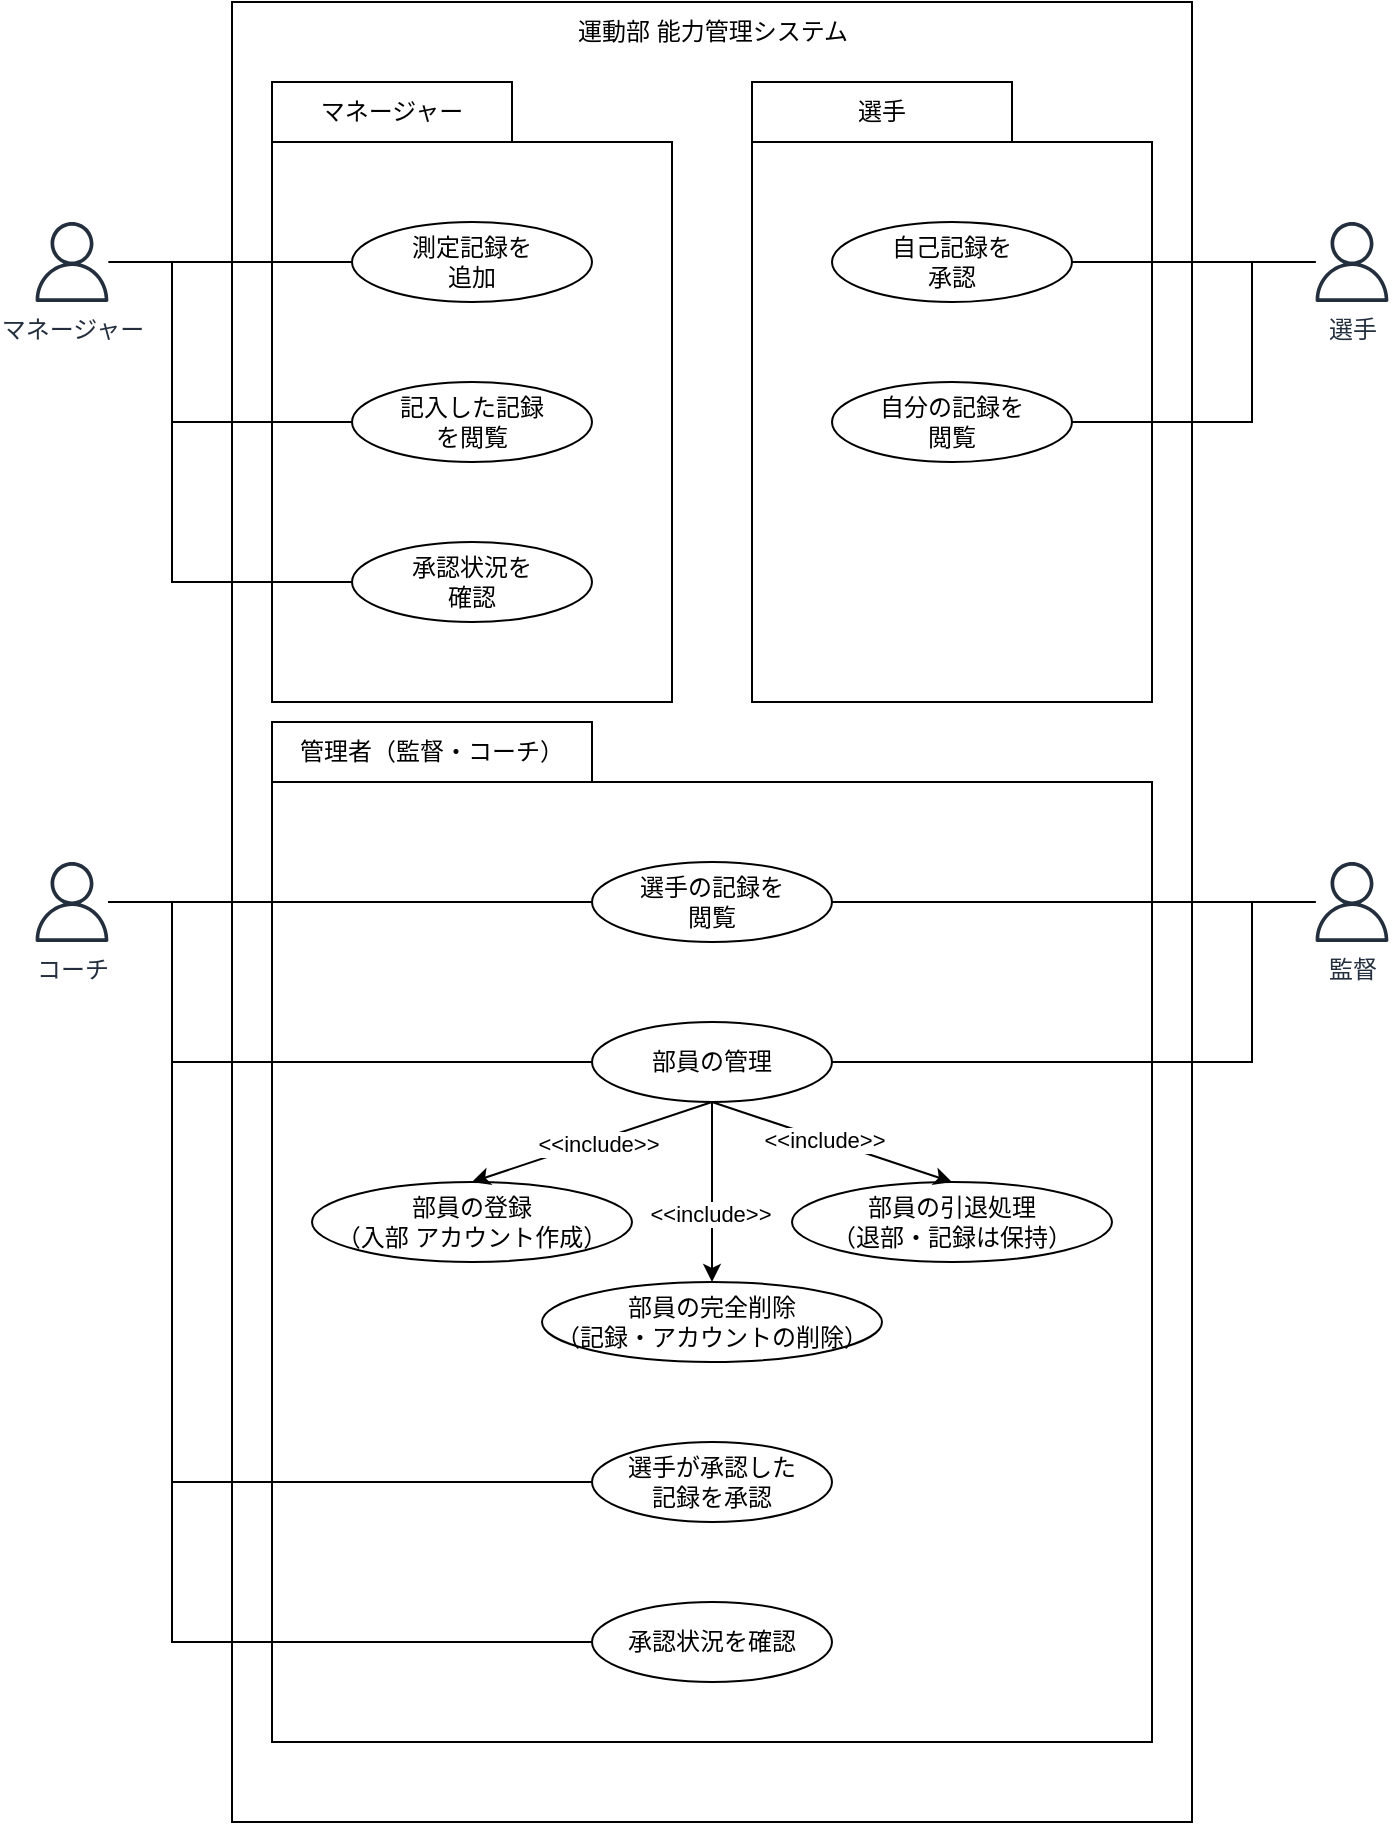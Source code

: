 <mxfile version="28.0.6">
  <diagram name="ページ1" id="S9CzHkWnSZv1AxTw6xF-">
    <mxGraphModel dx="1426" dy="889" grid="1" gridSize="10" guides="1" tooltips="1" connect="1" arrows="1" fold="1" page="1" pageScale="1" pageWidth="827" pageHeight="1169" math="0" shadow="0">
      <root>
        <mxCell id="0" />
        <mxCell id="1" parent="0" />
        <mxCell id="WmFL6aYTuuFA83KHCLVB-110" value="" style="html=1;whiteSpace=wrap;fillColor=none;" parent="1" vertex="1">
          <mxGeometry x="140" y="40" width="480" height="910" as="geometry" />
        </mxCell>
        <mxCell id="WmFL6aYTuuFA83KHCLVB-2" value="" style="rounded=0;whiteSpace=wrap;html=1;fillColor=none;" parent="1" vertex="1">
          <mxGeometry x="160" y="110" width="200" height="280" as="geometry" />
        </mxCell>
        <mxCell id="WmFL6aYTuuFA83KHCLVB-1" value="マネージャー" style="sketch=0;outlineConnect=0;fontColor=#232F3E;gradientColor=none;fillColor=#232F3D;strokeColor=none;dashed=0;verticalLabelPosition=bottom;verticalAlign=top;align=center;html=1;fontSize=12;fontStyle=0;aspect=fixed;pointerEvents=1;shape=mxgraph.aws4.user;fillStyle=auto;" parent="1" vertex="1">
          <mxGeometry x="40" y="150" width="40" height="40" as="geometry" />
        </mxCell>
        <mxCell id="WmFL6aYTuuFA83KHCLVB-9" value="" style="endArrow=none;html=1;rounded=0;entryX=0;entryY=0.5;entryDx=0;entryDy=0;endFill=0;edgeStyle=orthogonalEdgeStyle;" parent="1" source="WmFL6aYTuuFA83KHCLVB-1" edge="1">
          <mxGeometry width="50" height="50" relative="1" as="geometry">
            <mxPoint x="120" y="170" as="sourcePoint" />
            <mxPoint x="200" y="170" as="targetPoint" />
            <Array as="points">
              <mxPoint x="120" y="170" />
              <mxPoint x="120" y="170" />
            </Array>
          </mxGeometry>
        </mxCell>
        <mxCell id="WmFL6aYTuuFA83KHCLVB-17" value="" style="endArrow=none;html=1;rounded=0;entryX=0;entryY=0.5;entryDx=0;entryDy=0;endFill=0;edgeStyle=orthogonalEdgeStyle;" parent="1" edge="1">
          <mxGeometry width="50" height="50" relative="1" as="geometry">
            <mxPoint x="130" y="170" as="sourcePoint" />
            <mxPoint x="200" y="330" as="targetPoint" />
            <Array as="points">
              <mxPoint x="110" y="170" />
              <mxPoint x="110" y="330" />
            </Array>
          </mxGeometry>
        </mxCell>
        <mxCell id="WmFL6aYTuuFA83KHCLVB-18" value="" style="endArrow=none;html=1;rounded=0;entryX=0;entryY=0.5;entryDx=0;entryDy=0;endFill=0;edgeStyle=orthogonalEdgeStyle;" parent="1" edge="1">
          <mxGeometry width="50" height="50" relative="1" as="geometry">
            <mxPoint x="120" y="170" as="sourcePoint" />
            <mxPoint x="200" y="250" as="targetPoint" />
            <Array as="points">
              <mxPoint x="110" y="170" />
              <mxPoint x="110" y="250" />
            </Array>
          </mxGeometry>
        </mxCell>
        <mxCell id="WmFL6aYTuuFA83KHCLVB-20" value="測定記録を&lt;div&gt;&lt;span style=&quot;color: light-dark(rgb(0, 0, 0), rgb(255, 255, 255)); background-color: transparent;&quot;&gt;追加&lt;/span&gt;&lt;/div&gt;" style="ellipse;whiteSpace=wrap;html=1;" parent="1" vertex="1">
          <mxGeometry x="200" y="150" width="120" height="40" as="geometry" />
        </mxCell>
        <mxCell id="WmFL6aYTuuFA83KHCLVB-21" value="承認状況を&lt;div&gt;確認&lt;/div&gt;" style="ellipse;whiteSpace=wrap;html=1;" parent="1" vertex="1">
          <mxGeometry x="200" y="310" width="120" height="40" as="geometry" />
        </mxCell>
        <mxCell id="WmFL6aYTuuFA83KHCLVB-22" value="記入した記録&lt;div&gt;を&lt;span style=&quot;background-color: transparent; color: light-dark(rgb(0, 0, 0), rgb(255, 255, 255));&quot;&gt;閲覧&lt;/span&gt;&lt;/div&gt;" style="ellipse;whiteSpace=wrap;html=1;" parent="1" vertex="1">
          <mxGeometry x="200" y="230" width="120" height="40" as="geometry" />
        </mxCell>
        <mxCell id="WmFL6aYTuuFA83KHCLVB-24" value="" style="rounded=0;whiteSpace=wrap;html=1;fillColor=none;" parent="1" vertex="1">
          <mxGeometry x="400" y="110" width="200" height="280" as="geometry" />
        </mxCell>
        <mxCell id="WmFL6aYTuuFA83KHCLVB-25" value="選手" style="sketch=0;outlineConnect=0;fontColor=#232F3E;gradientColor=none;fillColor=#232F3D;strokeColor=none;dashed=0;verticalLabelPosition=bottom;verticalAlign=top;align=center;html=1;fontSize=12;fontStyle=0;aspect=fixed;pointerEvents=1;shape=mxgraph.aws4.user;fillStyle=auto;" parent="1" vertex="1">
          <mxGeometry x="680" y="150" width="40" height="40" as="geometry" />
        </mxCell>
        <mxCell id="WmFL6aYTuuFA83KHCLVB-27" value="" style="endArrow=none;html=1;rounded=0;entryX=1;entryY=0.5;entryDx=0;entryDy=0;endFill=0;edgeStyle=orthogonalEdgeStyle;" parent="1" source="WmFL6aYTuuFA83KHCLVB-25" target="WmFL6aYTuuFA83KHCLVB-31" edge="1">
          <mxGeometry width="50" height="50" relative="1" as="geometry">
            <mxPoint x="170" y="170" as="sourcePoint" />
            <mxPoint x="250" y="170" as="targetPoint" />
            <Array as="points" />
          </mxGeometry>
        </mxCell>
        <mxCell id="WmFL6aYTuuFA83KHCLVB-30" value="" style="endArrow=none;html=1;rounded=0;entryX=1;entryY=0.5;entryDx=0;entryDy=0;endFill=0;edgeStyle=orthogonalEdgeStyle;" parent="1" source="WmFL6aYTuuFA83KHCLVB-25" target="WmFL6aYTuuFA83KHCLVB-33" edge="1">
          <mxGeometry width="50" height="50" relative="1" as="geometry">
            <mxPoint x="170" y="170" as="sourcePoint" />
            <mxPoint x="250" y="250" as="targetPoint" />
            <Array as="points">
              <mxPoint x="650" y="170" />
              <mxPoint x="650" y="250" />
            </Array>
          </mxGeometry>
        </mxCell>
        <mxCell id="WmFL6aYTuuFA83KHCLVB-31" value="自己記録を&lt;div&gt;承認&lt;/div&gt;" style="ellipse;whiteSpace=wrap;html=1;" parent="1" vertex="1">
          <mxGeometry x="440" y="150" width="120" height="40" as="geometry" />
        </mxCell>
        <mxCell id="WmFL6aYTuuFA83KHCLVB-33" value="自分の記録を&lt;div&gt;&lt;span style=&quot;color: light-dark(rgb(0, 0, 0), rgb(255, 255, 255)); background-color: transparent;&quot;&gt;閲覧&lt;/span&gt;&lt;/div&gt;" style="ellipse;whiteSpace=wrap;html=1;" parent="1" vertex="1">
          <mxGeometry x="440" y="230" width="120" height="40" as="geometry" />
        </mxCell>
        <mxCell id="WmFL6aYTuuFA83KHCLVB-34" value="" style="rounded=0;whiteSpace=wrap;html=1;fillColor=none;" parent="1" vertex="1">
          <mxGeometry x="160" y="430" width="440" height="480" as="geometry" />
        </mxCell>
        <mxCell id="WmFL6aYTuuFA83KHCLVB-35" value="コーチ" style="sketch=0;outlineConnect=0;fontColor=#232F3E;gradientColor=none;fillColor=#232F3D;strokeColor=none;dashed=0;verticalLabelPosition=bottom;verticalAlign=top;align=center;html=1;fontSize=12;fontStyle=0;aspect=fixed;pointerEvents=1;shape=mxgraph.aws4.user;fillStyle=auto;" parent="1" vertex="1">
          <mxGeometry x="40" y="470" width="40" height="40" as="geometry" />
        </mxCell>
        <mxCell id="WmFL6aYTuuFA83KHCLVB-37" value="" style="endArrow=none;html=1;rounded=0;entryX=0;entryY=0.5;entryDx=0;entryDy=0;endFill=0;edgeStyle=orthogonalEdgeStyle;" parent="1" source="WmFL6aYTuuFA83KHCLVB-35" target="WmFL6aYTuuFA83KHCLVB-41" edge="1">
          <mxGeometry width="50" height="50" relative="1" as="geometry">
            <mxPoint x="120" y="490" as="sourcePoint" />
            <mxPoint x="200" y="490" as="targetPoint" />
            <Array as="points">
              <mxPoint x="110" y="490" />
              <mxPoint x="110" y="780" />
            </Array>
          </mxGeometry>
        </mxCell>
        <mxCell id="WmFL6aYTuuFA83KHCLVB-39" value="" style="endArrow=none;html=1;rounded=0;entryX=0;entryY=0.5;entryDx=0;entryDy=0;endFill=0;edgeStyle=orthogonalEdgeStyle;" parent="1" source="WmFL6aYTuuFA83KHCLVB-35" target="WmFL6aYTuuFA83KHCLVB-84" edge="1">
          <mxGeometry width="50" height="50" relative="1" as="geometry">
            <mxPoint x="120" y="490" as="sourcePoint" />
            <mxPoint x="180" y="620" as="targetPoint" />
            <Array as="points">
              <mxPoint x="110" y="490" />
              <mxPoint x="110" y="860" />
            </Array>
          </mxGeometry>
        </mxCell>
        <mxCell id="WmFL6aYTuuFA83KHCLVB-41" value="選手が承認した&lt;div&gt;記録を&lt;span style=&quot;background-color: transparent; color: light-dark(rgb(0, 0, 0), rgb(255, 255, 255));&quot;&gt;承認&lt;/span&gt;&lt;/div&gt;" style="ellipse;whiteSpace=wrap;html=1;" parent="1" vertex="1">
          <mxGeometry x="320" y="760" width="120" height="40" as="geometry" />
        </mxCell>
        <mxCell id="WmFL6aYTuuFA83KHCLVB-43" value="選手の記録を&lt;div&gt;閲覧&lt;/div&gt;" style="ellipse;whiteSpace=wrap;html=1;" parent="1" vertex="1">
          <mxGeometry x="320" y="470" width="120" height="40" as="geometry" />
        </mxCell>
        <mxCell id="WmFL6aYTuuFA83KHCLVB-84" value="承認状況を確認" style="ellipse;whiteSpace=wrap;html=1;" parent="1" vertex="1">
          <mxGeometry x="320" y="840" width="120" height="40" as="geometry" />
        </mxCell>
        <mxCell id="WmFL6aYTuuFA83KHCLVB-85" value="部員の管理" style="ellipse;whiteSpace=wrap;html=1;" parent="1" vertex="1">
          <mxGeometry x="320" y="550" width="120" height="40" as="geometry" />
        </mxCell>
        <mxCell id="WmFL6aYTuuFA83KHCLVB-86" value="" style="endArrow=none;html=1;rounded=0;entryX=0;entryY=0.5;entryDx=0;entryDy=0;endFill=0;edgeStyle=orthogonalEdgeStyle;" parent="1" source="WmFL6aYTuuFA83KHCLVB-35" target="WmFL6aYTuuFA83KHCLVB-85" edge="1">
          <mxGeometry width="50" height="50" relative="1" as="geometry">
            <mxPoint x="120" y="490" as="sourcePoint" />
            <mxPoint x="210" y="800" as="targetPoint" />
            <Array as="points">
              <mxPoint x="110" y="490" />
              <mxPoint x="110" y="570" />
            </Array>
          </mxGeometry>
        </mxCell>
        <mxCell id="WmFL6aYTuuFA83KHCLVB-87" value="監督" style="sketch=0;outlineConnect=0;fontColor=#232F3E;gradientColor=none;fillColor=#232F3D;strokeColor=none;dashed=0;verticalLabelPosition=bottom;verticalAlign=top;align=center;html=1;fontSize=12;fontStyle=0;aspect=fixed;pointerEvents=1;shape=mxgraph.aws4.user;fillStyle=auto;" parent="1" vertex="1">
          <mxGeometry x="680" y="470" width="40" height="40" as="geometry" />
        </mxCell>
        <mxCell id="WmFL6aYTuuFA83KHCLVB-89" value="" style="endArrow=none;html=1;rounded=0;entryX=1;entryY=0.5;entryDx=0;entryDy=0;endFill=0;edgeStyle=orthogonalEdgeStyle;" parent="1" source="WmFL6aYTuuFA83KHCLVB-87" target="WmFL6aYTuuFA83KHCLVB-43" edge="1">
          <mxGeometry width="50" height="50" relative="1" as="geometry">
            <mxPoint x="600" y="490" as="sourcePoint" />
            <mxPoint x="520" y="640" as="targetPoint" />
            <Array as="points" />
          </mxGeometry>
        </mxCell>
        <mxCell id="WmFL6aYTuuFA83KHCLVB-90" value="" style="endArrow=none;html=1;rounded=0;entryX=1;entryY=0.5;entryDx=0;entryDy=0;endFill=0;edgeStyle=orthogonalEdgeStyle;" parent="1" source="WmFL6aYTuuFA83KHCLVB-87" target="WmFL6aYTuuFA83KHCLVB-85" edge="1">
          <mxGeometry width="50" height="50" relative="1" as="geometry">
            <mxPoint x="640" y="490" as="sourcePoint" />
            <mxPoint x="320" y="650" as="targetPoint" />
            <Array as="points">
              <mxPoint x="650" y="490" />
              <mxPoint x="650" y="570" />
            </Array>
          </mxGeometry>
        </mxCell>
        <mxCell id="WmFL6aYTuuFA83KHCLVB-93" value="管理者（監督・コーチ）" style="rounded=0;whiteSpace=wrap;html=1;fillColor=none;" parent="1" vertex="1">
          <mxGeometry x="160" y="400" width="160" height="30" as="geometry" />
        </mxCell>
        <mxCell id="WmFL6aYTuuFA83KHCLVB-94" value="選手" style="rounded=0;whiteSpace=wrap;html=1;fillColor=none;" parent="1" vertex="1">
          <mxGeometry x="400" y="80" width="130" height="30" as="geometry" />
        </mxCell>
        <mxCell id="WmFL6aYTuuFA83KHCLVB-95" value="マネージャー" style="rounded=0;whiteSpace=wrap;html=1;fillColor=none;" parent="1" vertex="1">
          <mxGeometry x="160" y="80" width="120" height="30" as="geometry" />
        </mxCell>
        <mxCell id="WmFL6aYTuuFA83KHCLVB-99" value="部員の登録&lt;div&gt;（入部 アカウント作成）&lt;/div&gt;" style="ellipse;whiteSpace=wrap;html=1;" parent="1" vertex="1">
          <mxGeometry x="180" y="630" width="160" height="40" as="geometry" />
        </mxCell>
        <mxCell id="WmFL6aYTuuFA83KHCLVB-100" value="部員の引退処理&lt;div&gt;（退部・記録は保持）&lt;/div&gt;" style="ellipse;whiteSpace=wrap;html=1;" parent="1" vertex="1">
          <mxGeometry x="420" y="630" width="160" height="40" as="geometry" />
        </mxCell>
        <mxCell id="WmFL6aYTuuFA83KHCLVB-101" value="部員の完全削除&lt;div&gt;（記録・アカウントの削除）&lt;/div&gt;" style="ellipse;whiteSpace=wrap;html=1;" parent="1" vertex="1">
          <mxGeometry x="295" y="680" width="170" height="40" as="geometry" />
        </mxCell>
        <mxCell id="WmFL6aYTuuFA83KHCLVB-102" value="" style="endArrow=classic;html=1;rounded=0;exitX=0.5;exitY=1;exitDx=0;exitDy=0;entryX=0.5;entryY=0;entryDx=0;entryDy=0;" parent="1" source="WmFL6aYTuuFA83KHCLVB-85" target="WmFL6aYTuuFA83KHCLVB-99" edge="1">
          <mxGeometry width="50" height="50" relative="1" as="geometry">
            <mxPoint x="380" y="650" as="sourcePoint" />
            <mxPoint x="430" y="600" as="targetPoint" />
          </mxGeometry>
        </mxCell>
        <mxCell id="WmFL6aYTuuFA83KHCLVB-106" value="&amp;lt;&amp;lt;include&amp;gt;&amp;gt;" style="edgeLabel;html=1;align=center;verticalAlign=middle;resizable=0;points=[];" parent="WmFL6aYTuuFA83KHCLVB-102" vertex="1" connectable="0">
          <mxGeometry x="-0.042" y="2" relative="1" as="geometry">
            <mxPoint as="offset" />
          </mxGeometry>
        </mxCell>
        <mxCell id="WmFL6aYTuuFA83KHCLVB-103" value="" style="endArrow=classic;html=1;rounded=0;exitX=0.5;exitY=1;exitDx=0;exitDy=0;entryX=0.5;entryY=0;entryDx=0;entryDy=0;" parent="1" source="WmFL6aYTuuFA83KHCLVB-85" target="WmFL6aYTuuFA83KHCLVB-100" edge="1">
          <mxGeometry width="50" height="50" relative="1" as="geometry">
            <mxPoint x="520" y="690" as="sourcePoint" />
            <mxPoint x="400" y="710" as="targetPoint" />
            <Array as="points" />
          </mxGeometry>
        </mxCell>
        <mxCell id="WmFL6aYTuuFA83KHCLVB-107" value="&amp;lt;&amp;lt;include&amp;gt;&amp;gt;" style="edgeLabel;html=1;align=center;verticalAlign=middle;resizable=0;points=[];" parent="WmFL6aYTuuFA83KHCLVB-103" vertex="1" connectable="0">
          <mxGeometry x="-0.065" relative="1" as="geometry">
            <mxPoint as="offset" />
          </mxGeometry>
        </mxCell>
        <mxCell id="WmFL6aYTuuFA83KHCLVB-105" value="" style="endArrow=classic;html=1;rounded=0;exitX=0.5;exitY=1;exitDx=0;exitDy=0;entryX=0.5;entryY=0;entryDx=0;entryDy=0;" parent="1" source="WmFL6aYTuuFA83KHCLVB-85" target="WmFL6aYTuuFA83KHCLVB-101" edge="1">
          <mxGeometry width="50" height="50" relative="1" as="geometry">
            <mxPoint x="460" y="670" as="sourcePoint" />
            <mxPoint x="340" y="690" as="targetPoint" />
          </mxGeometry>
        </mxCell>
        <mxCell id="WmFL6aYTuuFA83KHCLVB-108" value="&amp;lt;&amp;lt;include&amp;gt;&amp;gt;" style="edgeLabel;html=1;align=center;verticalAlign=middle;resizable=0;points=[];" parent="WmFL6aYTuuFA83KHCLVB-105" vertex="1" connectable="0">
          <mxGeometry x="0.233" y="-1" relative="1" as="geometry">
            <mxPoint as="offset" />
          </mxGeometry>
        </mxCell>
        <mxCell id="WmFL6aYTuuFA83KHCLVB-111" value="運動部 能力管理システム" style="text;html=1;align=center;verticalAlign=middle;resizable=0;points=[];autosize=1;strokeColor=none;fillColor=none;" parent="1" vertex="1">
          <mxGeometry x="300" y="40" width="160" height="30" as="geometry" />
        </mxCell>
        <mxCell id="WmFL6aYTuuFA83KHCLVB-113" value="" style="endArrow=none;html=1;rounded=0;edgeStyle=orthogonalEdgeStyle;entryX=0;entryY=0.5;entryDx=0;entryDy=0;" parent="1" source="WmFL6aYTuuFA83KHCLVB-35" target="WmFL6aYTuuFA83KHCLVB-43" edge="1">
          <mxGeometry width="50" height="50" relative="1" as="geometry">
            <mxPoint x="230" y="580" as="sourcePoint" />
            <mxPoint x="280" y="530" as="targetPoint" />
          </mxGeometry>
        </mxCell>
      </root>
    </mxGraphModel>
  </diagram>
</mxfile>
